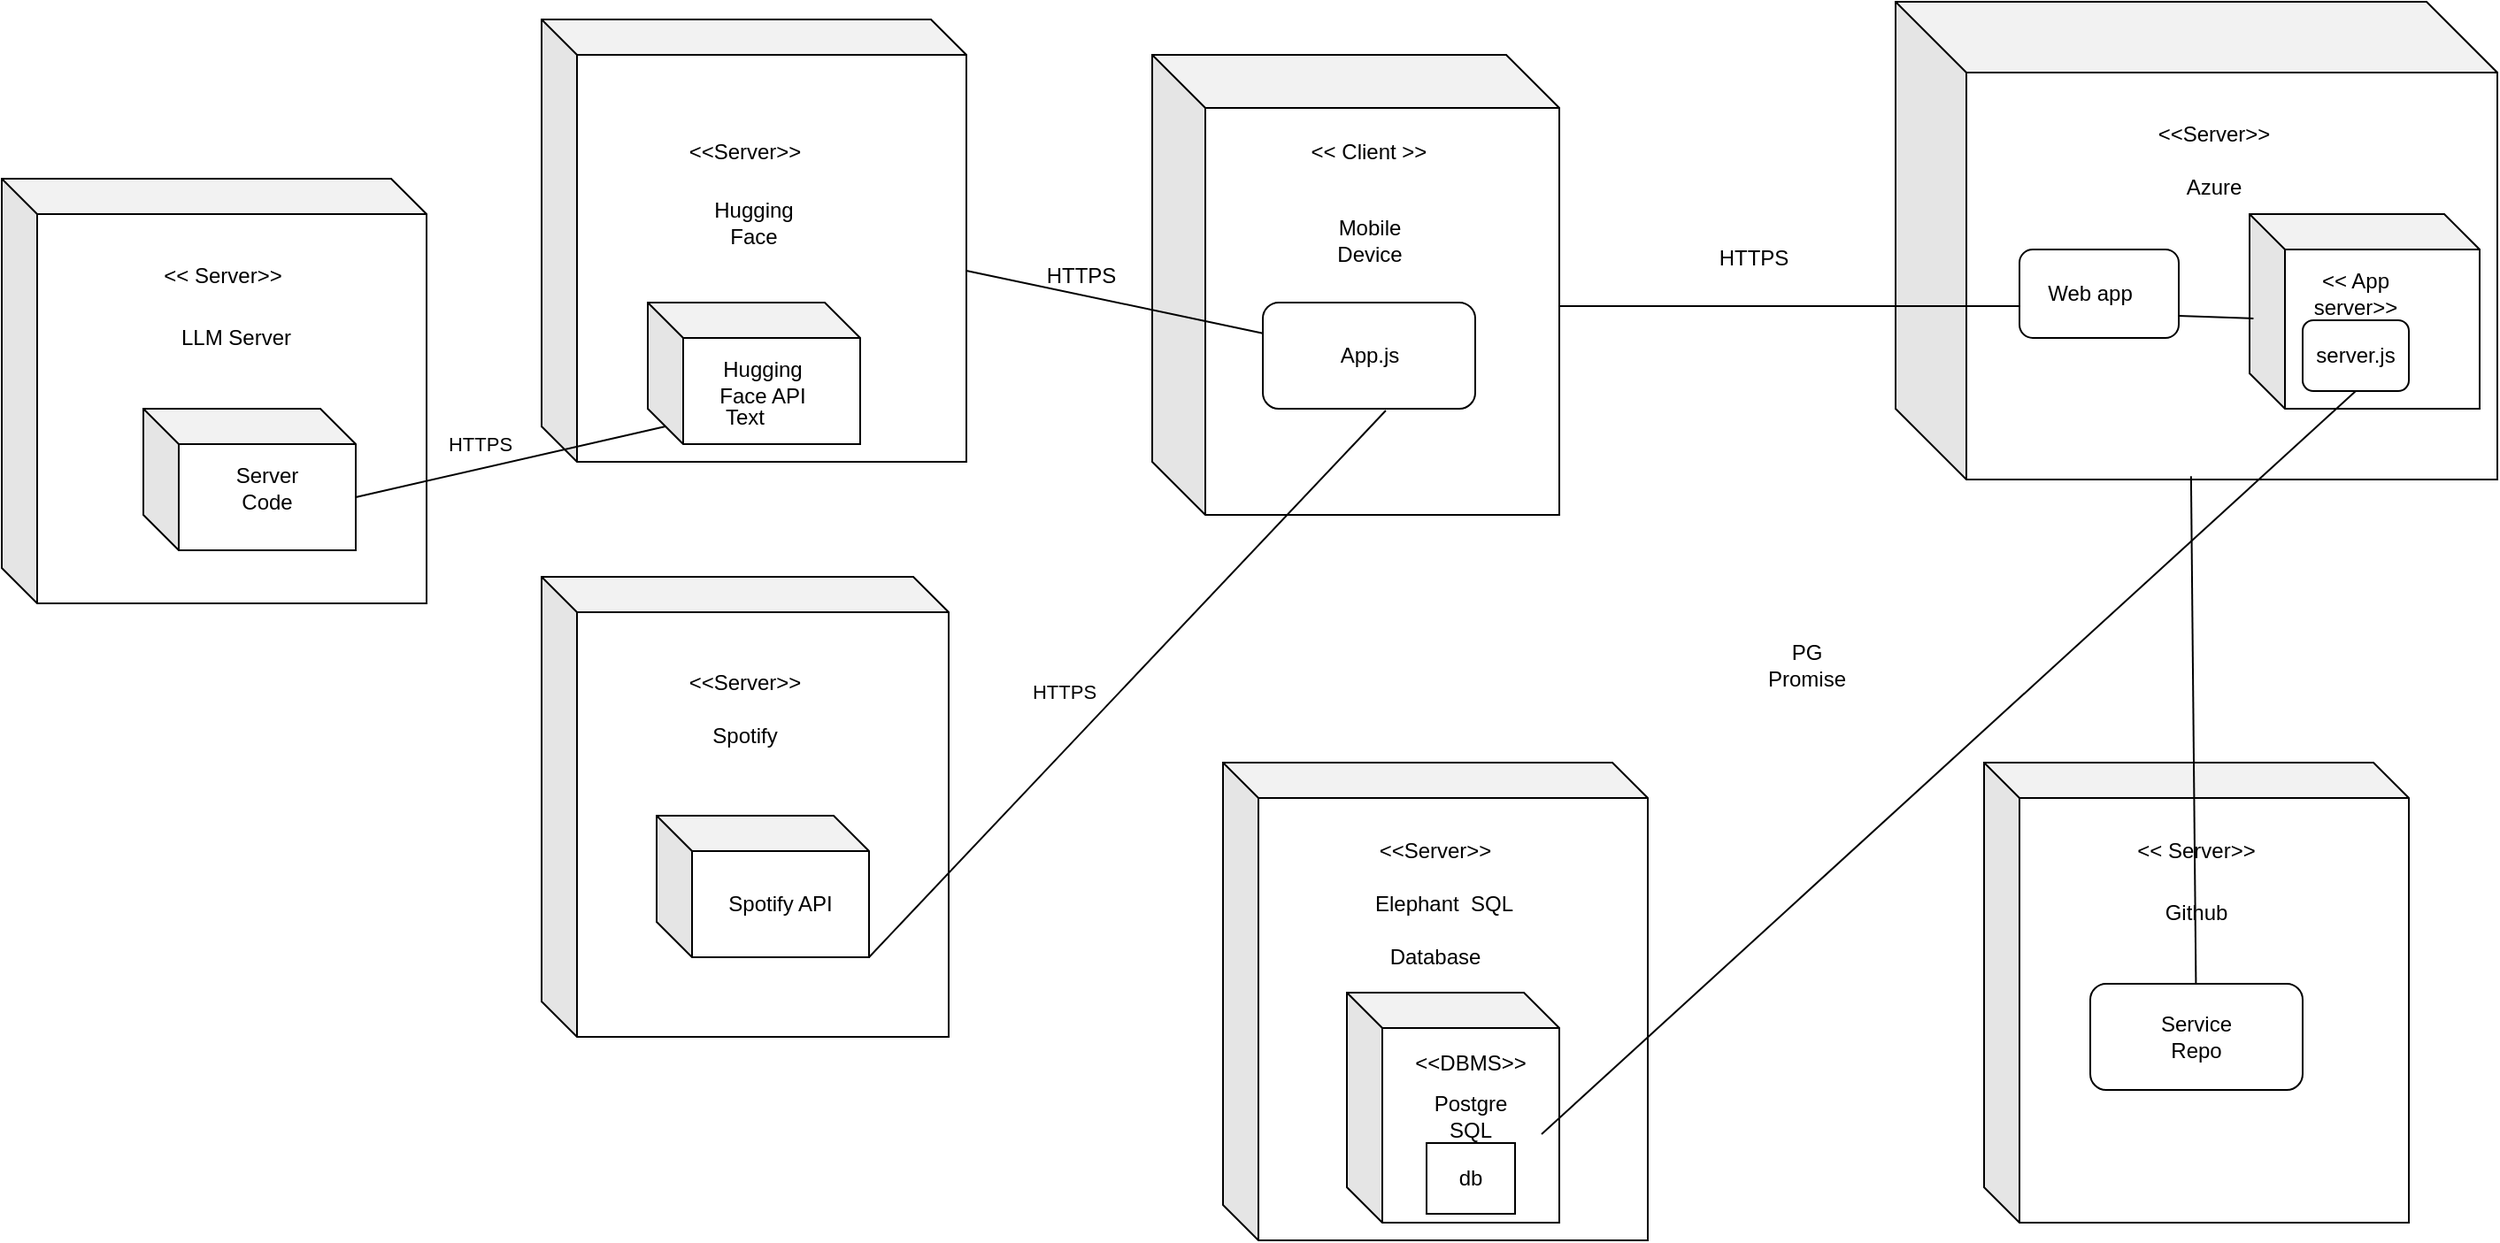 <mxfile version="22.1.8" type="device">
  <diagram name="Page-1" id="-RxryTaw2pR8h29_i7Bc">
    <mxGraphModel dx="2618" dy="1132" grid="1" gridSize="10" guides="1" tooltips="1" connect="1" arrows="1" fold="1" page="1" pageScale="1" pageWidth="850" pageHeight="1100" math="0" shadow="0">
      <root>
        <mxCell id="0" />
        <mxCell id="1" parent="0" />
        <mxCell id="kcXfaE-dkaj5RGywXrMK-2" value="" style="shape=cube;whiteSpace=wrap;html=1;boundedLbl=1;backgroundOutline=1;darkOpacity=0.05;darkOpacity2=0.1;size=30;" parent="1" vertex="1">
          <mxGeometry x="40" y="100" width="230" height="260" as="geometry" />
        </mxCell>
        <mxCell id="kcXfaE-dkaj5RGywXrMK-3" value="" style="shape=cube;whiteSpace=wrap;html=1;boundedLbl=1;backgroundOutline=1;darkOpacity=0.05;darkOpacity2=0.1;size=40;" parent="1" vertex="1">
          <mxGeometry x="460" y="70" width="340" height="270" as="geometry" />
        </mxCell>
        <mxCell id="kcXfaE-dkaj5RGywXrMK-5" value="" style="shape=cube;whiteSpace=wrap;html=1;boundedLbl=1;backgroundOutline=1;darkOpacity=0.05;darkOpacity2=0.1;" parent="1" vertex="1">
          <mxGeometry x="80" y="500" width="240" height="270" as="geometry" />
        </mxCell>
        <mxCell id="kcXfaE-dkaj5RGywXrMK-7" value="&amp;lt;&amp;lt; Client &amp;gt;&amp;gt;" style="text;html=1;strokeColor=none;fillColor=none;align=center;verticalAlign=middle;whiteSpace=wrap;rounded=0;" parent="1" vertex="1">
          <mxGeometry x="125" y="140" width="75" height="30" as="geometry" />
        </mxCell>
        <mxCell id="kcXfaE-dkaj5RGywXrMK-8" value="Mobile Device" style="text;html=1;strokeColor=none;fillColor=none;align=center;verticalAlign=middle;whiteSpace=wrap;rounded=0;" parent="1" vertex="1">
          <mxGeometry x="132.5" y="190" width="60" height="30" as="geometry" />
        </mxCell>
        <mxCell id="kcXfaE-dkaj5RGywXrMK-9" value="Text" style="text;html=1;strokeColor=none;fillColor=none;align=center;verticalAlign=middle;whiteSpace=wrap;rounded=0;" parent="1" vertex="1">
          <mxGeometry x="132.5" y="255" width="60" height="30" as="geometry" />
        </mxCell>
        <mxCell id="kcXfaE-dkaj5RGywXrMK-10" value="App.js" style="rounded=1;whiteSpace=wrap;html=1;" parent="1" vertex="1">
          <mxGeometry x="102.5" y="240" width="120" height="60" as="geometry" />
        </mxCell>
        <mxCell id="kcXfaE-dkaj5RGywXrMK-11" value="&amp;lt;&amp;lt;Server&amp;gt;&amp;gt;" style="text;html=1;strokeColor=none;fillColor=none;align=center;verticalAlign=middle;whiteSpace=wrap;rounded=0;" parent="1" vertex="1">
          <mxGeometry x="610" y="130" width="60" height="30" as="geometry" />
        </mxCell>
        <mxCell id="kcXfaE-dkaj5RGywXrMK-14" value="&amp;lt;&amp;lt;Server&amp;gt;&amp;gt;" style="text;html=1;strokeColor=none;fillColor=none;align=center;verticalAlign=middle;whiteSpace=wrap;rounded=0;" parent="1" vertex="1">
          <mxGeometry x="170" y="535" width="60" height="30" as="geometry" />
        </mxCell>
        <mxCell id="kcXfaE-dkaj5RGywXrMK-15" value="Elephant &amp;nbsp;SQL" style="text;html=1;strokeColor=none;fillColor=none;align=center;verticalAlign=middle;whiteSpace=wrap;rounded=0;" parent="1" vertex="1">
          <mxGeometry x="150" y="565" width="110" height="30" as="geometry" />
        </mxCell>
        <mxCell id="kcXfaE-dkaj5RGywXrMK-16" value="" style="shape=cube;whiteSpace=wrap;html=1;boundedLbl=1;backgroundOutline=1;darkOpacity=0.05;darkOpacity2=0.1;" parent="1" vertex="1">
          <mxGeometry x="150" y="630" width="120" height="130" as="geometry" />
        </mxCell>
        <mxCell id="kcXfaE-dkaj5RGywXrMK-17" value="Postgre SQL" style="text;html=1;strokeColor=none;fillColor=none;align=center;verticalAlign=middle;whiteSpace=wrap;rounded=0;" parent="1" vertex="1">
          <mxGeometry x="190" y="685" width="60" height="30" as="geometry" />
        </mxCell>
        <mxCell id="kcXfaE-dkaj5RGywXrMK-19" value="" style="endArrow=none;html=1;rounded=0;entryX=0.083;entryY=0.275;entryDx=0;entryDy=0;entryPerimeter=0;" parent="1" edge="1">
          <mxGeometry width="50" height="50" relative="1" as="geometry">
            <mxPoint x="270" y="242" as="sourcePoint" />
            <mxPoint x="579.96" y="242" as="targetPoint" />
          </mxGeometry>
        </mxCell>
        <mxCell id="_cEfNtjWs9ws8Yt1ESfz-1" value="Text" style="edgeLabel;html=1;align=center;verticalAlign=middle;resizable=0;points=[];" vertex="1" connectable="0" parent="kcXfaE-dkaj5RGywXrMK-19">
          <mxGeometry x="0.245" y="1" relative="1" as="geometry">
            <mxPoint x="-613" y="-26" as="offset" />
          </mxGeometry>
        </mxCell>
        <mxCell id="kcXfaE-dkaj5RGywXrMK-21" value="HTTPS" style="text;html=1;strokeColor=none;fillColor=none;align=center;verticalAlign=middle;whiteSpace=wrap;rounded=0;" parent="1" vertex="1">
          <mxGeometry x="350" y="200" width="60" height="30" as="geometry" />
        </mxCell>
        <mxCell id="kcXfaE-dkaj5RGywXrMK-22" value="PG Promise" style="text;html=1;strokeColor=none;fillColor=none;align=center;verticalAlign=middle;whiteSpace=wrap;rounded=0;" parent="1" vertex="1">
          <mxGeometry x="380" y="430" width="60" height="30" as="geometry" />
        </mxCell>
        <mxCell id="kcXfaE-dkaj5RGywXrMK-23" value="Azure" style="text;html=1;strokeColor=none;fillColor=none;align=center;verticalAlign=middle;whiteSpace=wrap;rounded=0;" parent="1" vertex="1">
          <mxGeometry x="610" y="160" width="60" height="30" as="geometry" />
        </mxCell>
        <mxCell id="kcXfaE-dkaj5RGywXrMK-24" value="Database" style="text;html=1;strokeColor=none;fillColor=none;align=center;verticalAlign=middle;whiteSpace=wrap;rounded=0;" parent="1" vertex="1">
          <mxGeometry x="170" y="595" width="60" height="30" as="geometry" />
        </mxCell>
        <mxCell id="kcXfaE-dkaj5RGywXrMK-25" value="" style="shape=cube;whiteSpace=wrap;html=1;boundedLbl=1;backgroundOutline=1;darkOpacity=0.05;darkOpacity2=0.1;" parent="1" vertex="1">
          <mxGeometry x="510" y="500" width="240" height="260" as="geometry" />
        </mxCell>
        <mxCell id="kcXfaE-dkaj5RGywXrMK-26" value="&amp;lt;&amp;lt; Server&amp;gt;&amp;gt;" style="text;html=1;strokeColor=none;fillColor=none;align=center;verticalAlign=middle;whiteSpace=wrap;rounded=0;" parent="1" vertex="1">
          <mxGeometry x="590" y="535" width="80" height="30" as="geometry" />
        </mxCell>
        <mxCell id="kcXfaE-dkaj5RGywXrMK-27" value="Github" style="text;html=1;strokeColor=none;fillColor=none;align=center;verticalAlign=middle;whiteSpace=wrap;rounded=0;" parent="1" vertex="1">
          <mxGeometry x="600" y="570" width="60" height="30" as="geometry" />
        </mxCell>
        <mxCell id="kcXfaE-dkaj5RGywXrMK-28" value="" style="rounded=1;whiteSpace=wrap;html=1;" parent="1" vertex="1">
          <mxGeometry x="570" y="625" width="120" height="60" as="geometry" />
        </mxCell>
        <mxCell id="kcXfaE-dkaj5RGywXrMK-29" value="Service Repo" style="text;html=1;strokeColor=none;fillColor=none;align=center;verticalAlign=middle;whiteSpace=wrap;rounded=0;" parent="1" vertex="1">
          <mxGeometry x="600" y="640" width="60" height="30" as="geometry" />
        </mxCell>
        <mxCell id="kcXfaE-dkaj5RGywXrMK-30" value="" style="endArrow=none;html=1;rounded=0;entryX=0.491;entryY=0.993;entryDx=0;entryDy=0;entryPerimeter=0;" parent="1" source="kcXfaE-dkaj5RGywXrMK-28" target="kcXfaE-dkaj5RGywXrMK-3" edge="1">
          <mxGeometry width="50" height="50" relative="1" as="geometry">
            <mxPoint x="340" y="550" as="sourcePoint" />
            <mxPoint x="390" y="500" as="targetPoint" />
          </mxGeometry>
        </mxCell>
        <mxCell id="kcXfaE-dkaj5RGywXrMK-31" value="" style="rounded=1;whiteSpace=wrap;html=1;" parent="1" vertex="1">
          <mxGeometry x="530" y="210" width="90" height="50" as="geometry" />
        </mxCell>
        <mxCell id="kcXfaE-dkaj5RGywXrMK-32" value="Web app" style="text;html=1;strokeColor=none;fillColor=none;align=center;verticalAlign=middle;whiteSpace=wrap;rounded=0;" parent="1" vertex="1">
          <mxGeometry x="540" y="220" width="60" height="30" as="geometry" />
        </mxCell>
        <mxCell id="kcXfaE-dkaj5RGywXrMK-36" value="" style="shape=cube;whiteSpace=wrap;html=1;boundedLbl=1;backgroundOutline=1;darkOpacity=0.05;darkOpacity2=0.1;" parent="1" vertex="1">
          <mxGeometry x="660" y="190" width="130" height="110" as="geometry" />
        </mxCell>
        <mxCell id="kcXfaE-dkaj5RGywXrMK-37" value="&amp;lt;&amp;lt; App server&amp;gt;&amp;gt;" style="text;html=1;strokeColor=none;fillColor=none;align=center;verticalAlign=middle;whiteSpace=wrap;rounded=0;" parent="1" vertex="1">
          <mxGeometry x="680" y="220" width="80" height="30" as="geometry" />
        </mxCell>
        <mxCell id="kcXfaE-dkaj5RGywXrMK-38" value="" style="rounded=1;whiteSpace=wrap;html=1;" parent="1" vertex="1">
          <mxGeometry x="690" y="250" width="60" height="40" as="geometry" />
        </mxCell>
        <mxCell id="kcXfaE-dkaj5RGywXrMK-39" value="server.js" style="text;html=1;strokeColor=none;fillColor=none;align=center;verticalAlign=middle;whiteSpace=wrap;rounded=0;" parent="1" vertex="1">
          <mxGeometry x="690" y="260" width="60" height="20" as="geometry" />
        </mxCell>
        <mxCell id="kcXfaE-dkaj5RGywXrMK-42" style="edgeStyle=orthogonalEdgeStyle;rounded=0;orthogonalLoop=1;jettySize=auto;html=1;exitX=0.5;exitY=1;exitDx=0;exitDy=0;" parent="1" source="kcXfaE-dkaj5RGywXrMK-41" target="kcXfaE-dkaj5RGywXrMK-17" edge="1">
          <mxGeometry relative="1" as="geometry">
            <Array as="points">
              <mxPoint x="210" y="700" />
              <mxPoint x="210" y="700" />
            </Array>
          </mxGeometry>
        </mxCell>
        <mxCell id="kcXfaE-dkaj5RGywXrMK-41" value="&amp;lt;&amp;lt;DBMS&amp;gt;&amp;gt;" style="text;html=1;strokeColor=none;fillColor=none;align=center;verticalAlign=middle;whiteSpace=wrap;rounded=0;" parent="1" vertex="1">
          <mxGeometry x="190" y="655" width="60" height="30" as="geometry" />
        </mxCell>
        <mxCell id="kcXfaE-dkaj5RGywXrMK-43" value="" style="rounded=0;whiteSpace=wrap;html=1;" parent="1" vertex="1">
          <mxGeometry x="195" y="715" width="50" height="40" as="geometry" />
        </mxCell>
        <mxCell id="kcXfaE-dkaj5RGywXrMK-44" value="db" style="text;html=1;strokeColor=none;fillColor=none;align=center;verticalAlign=middle;whiteSpace=wrap;rounded=0;" parent="1" vertex="1">
          <mxGeometry x="190" y="720" width="60" height="30" as="geometry" />
        </mxCell>
        <mxCell id="kcXfaE-dkaj5RGywXrMK-46" value="" style="endArrow=none;html=1;rounded=0;entryX=0.017;entryY=0.536;entryDx=0;entryDy=0;entryPerimeter=0;exitX=1;exitY=0.75;exitDx=0;exitDy=0;" parent="1" source="kcXfaE-dkaj5RGywXrMK-31" target="kcXfaE-dkaj5RGywXrMK-36" edge="1">
          <mxGeometry width="50" height="50" relative="1" as="geometry">
            <mxPoint x="400" y="370" as="sourcePoint" />
            <mxPoint x="450" y="320" as="targetPoint" />
          </mxGeometry>
        </mxCell>
        <mxCell id="kcXfaE-dkaj5RGywXrMK-53" value="" style="endArrow=none;html=1;rounded=0;entryX=0.5;entryY=1;entryDx=0;entryDy=0;" parent="1" target="kcXfaE-dkaj5RGywXrMK-38" edge="1">
          <mxGeometry width="50" height="50" relative="1" as="geometry">
            <mxPoint x="260" y="710" as="sourcePoint" />
            <mxPoint x="450" y="470" as="targetPoint" />
          </mxGeometry>
        </mxCell>
        <mxCell id="_cEfNtjWs9ws8Yt1ESfz-2" value="" style="shape=cube;whiteSpace=wrap;html=1;boundedLbl=1;backgroundOutline=1;darkOpacity=0.05;darkOpacity2=0.1;" vertex="1" parent="1">
          <mxGeometry x="-305" y="395" width="230" height="260" as="geometry" />
        </mxCell>
        <mxCell id="_cEfNtjWs9ws8Yt1ESfz-5" value="&amp;lt;&amp;lt;Server&amp;gt;&amp;gt;" style="text;html=1;strokeColor=none;fillColor=none;align=center;verticalAlign=middle;whiteSpace=wrap;rounded=0;" vertex="1" parent="1">
          <mxGeometry x="-220" y="440" width="60" height="30" as="geometry" />
        </mxCell>
        <mxCell id="_cEfNtjWs9ws8Yt1ESfz-6" value="Spotify" style="text;html=1;strokeColor=none;fillColor=none;align=center;verticalAlign=middle;whiteSpace=wrap;rounded=0;" vertex="1" parent="1">
          <mxGeometry x="-220" y="470" width="60" height="30" as="geometry" />
        </mxCell>
        <mxCell id="_cEfNtjWs9ws8Yt1ESfz-8" value="Spotify API" style="shape=cube;whiteSpace=wrap;html=1;boundedLbl=1;backgroundOutline=1;darkOpacity=0.05;darkOpacity2=0.1;" vertex="1" parent="1">
          <mxGeometry x="-240" y="530" width="120" height="80" as="geometry" />
        </mxCell>
        <mxCell id="_cEfNtjWs9ws8Yt1ESfz-9" value="HTTPS" style="text;html=1;strokeColor=none;fillColor=none;align=center;verticalAlign=middle;whiteSpace=wrap;rounded=0;" vertex="1" parent="1">
          <mxGeometry x="-30" y="210" width="60" height="30" as="geometry" />
        </mxCell>
        <mxCell id="_cEfNtjWs9ws8Yt1ESfz-10" value="" style="shape=cube;whiteSpace=wrap;html=1;boundedLbl=1;backgroundOutline=1;darkOpacity=0.05;darkOpacity2=0.1;" vertex="1" parent="1">
          <mxGeometry x="-305" y="80" width="240" height="250" as="geometry" />
        </mxCell>
        <mxCell id="_cEfNtjWs9ws8Yt1ESfz-13" value="" style="endArrow=none;html=1;rounded=0;exitX=1;exitY=0.568;exitDx=0;exitDy=0;exitPerimeter=0;" edge="1" parent="1" source="_cEfNtjWs9ws8Yt1ESfz-10" target="kcXfaE-dkaj5RGywXrMK-10">
          <mxGeometry width="50" height="50" relative="1" as="geometry">
            <mxPoint x="-20" y="220" as="sourcePoint" />
            <mxPoint x="289.96" y="220" as="targetPoint" />
          </mxGeometry>
        </mxCell>
        <mxCell id="_cEfNtjWs9ws8Yt1ESfz-16" value="&amp;lt;&amp;lt;Server&amp;gt;&amp;gt;" style="text;html=1;strokeColor=none;fillColor=none;align=center;verticalAlign=middle;whiteSpace=wrap;rounded=0;" vertex="1" parent="1">
          <mxGeometry x="-220" y="140" width="60" height="30" as="geometry" />
        </mxCell>
        <mxCell id="_cEfNtjWs9ws8Yt1ESfz-17" value="Hugging Face" style="text;html=1;strokeColor=none;fillColor=none;align=center;verticalAlign=middle;whiteSpace=wrap;rounded=0;" vertex="1" parent="1">
          <mxGeometry x="-215" y="180" width="60" height="30" as="geometry" />
        </mxCell>
        <mxCell id="_cEfNtjWs9ws8Yt1ESfz-18" value="" style="shape=cube;whiteSpace=wrap;html=1;boundedLbl=1;backgroundOutline=1;darkOpacity=0.05;darkOpacity2=0.1;" vertex="1" parent="1">
          <mxGeometry x="-245" y="240" width="120" height="80" as="geometry" />
        </mxCell>
        <mxCell id="_cEfNtjWs9ws8Yt1ESfz-19" value="Hugging Face API" style="text;html=1;strokeColor=none;fillColor=none;align=center;verticalAlign=middle;whiteSpace=wrap;rounded=0;" vertex="1" parent="1">
          <mxGeometry x="-210" y="270" width="60" height="30" as="geometry" />
        </mxCell>
        <mxCell id="_cEfNtjWs9ws8Yt1ESfz-20" value="" style="shape=cube;whiteSpace=wrap;html=1;boundedLbl=1;backgroundOutline=1;darkOpacity=0.05;darkOpacity2=0.1;" vertex="1" parent="1">
          <mxGeometry x="-610" y="170" width="240" height="240" as="geometry" />
        </mxCell>
        <mxCell id="_cEfNtjWs9ws8Yt1ESfz-21" value="&amp;lt;&amp;lt; Server&amp;gt;&amp;gt;" style="text;html=1;strokeColor=none;fillColor=none;align=center;verticalAlign=middle;whiteSpace=wrap;rounded=0;" vertex="1" parent="1">
          <mxGeometry x="-520" y="210" width="70" height="30" as="geometry" />
        </mxCell>
        <mxCell id="_cEfNtjWs9ws8Yt1ESfz-22" value="Text" style="text;html=1;strokeColor=none;fillColor=none;align=center;verticalAlign=middle;whiteSpace=wrap;rounded=0;" vertex="1" parent="1">
          <mxGeometry x="-220" y="290" width="60" height="30" as="geometry" />
        </mxCell>
        <mxCell id="_cEfNtjWs9ws8Yt1ESfz-23" value="LLM Server" style="text;html=1;strokeColor=none;fillColor=none;align=center;verticalAlign=middle;whiteSpace=wrap;rounded=0;" vertex="1" parent="1">
          <mxGeometry x="-525" y="245" width="95" height="30" as="geometry" />
        </mxCell>
        <mxCell id="_cEfNtjWs9ws8Yt1ESfz-24" value="" style="shape=cube;whiteSpace=wrap;html=1;boundedLbl=1;backgroundOutline=1;darkOpacity=0.05;darkOpacity2=0.1;" vertex="1" parent="1">
          <mxGeometry x="-530" y="300" width="120" height="80" as="geometry" />
        </mxCell>
        <mxCell id="_cEfNtjWs9ws8Yt1ESfz-25" value="Server Code" style="text;html=1;strokeColor=none;fillColor=none;align=center;verticalAlign=middle;whiteSpace=wrap;rounded=0;" vertex="1" parent="1">
          <mxGeometry x="-490" y="330" width="60" height="30" as="geometry" />
        </mxCell>
        <mxCell id="_cEfNtjWs9ws8Yt1ESfz-26" value="" style="endArrow=none;html=1;rounded=0;entryX=0;entryY=0;entryDx=10;entryDy=70;entryPerimeter=0;exitX=0;exitY=0;exitDx=120;exitDy=50;exitPerimeter=0;" edge="1" parent="1" source="_cEfNtjWs9ws8Yt1ESfz-24" target="_cEfNtjWs9ws8Yt1ESfz-18">
          <mxGeometry width="50" height="50" relative="1" as="geometry">
            <mxPoint x="-330" y="344.5" as="sourcePoint" />
            <mxPoint x="-10.04" y="344.5" as="targetPoint" />
          </mxGeometry>
        </mxCell>
        <mxCell id="_cEfNtjWs9ws8Yt1ESfz-27" value="HTTPS" style="edgeLabel;html=1;align=center;verticalAlign=middle;resizable=0;points=[];" vertex="1" connectable="0" parent="_cEfNtjWs9ws8Yt1ESfz-26">
          <mxGeometry x="0.245" y="1" relative="1" as="geometry">
            <mxPoint x="-39" y="-4" as="offset" />
          </mxGeometry>
        </mxCell>
        <mxCell id="_cEfNtjWs9ws8Yt1ESfz-28" value="" style="endArrow=none;html=1;rounded=0;exitX=1;exitY=1;exitDx=0;exitDy=0;exitPerimeter=0;entryX=0.579;entryY=1.017;entryDx=0;entryDy=0;entryPerimeter=0;" edge="1" parent="1" source="_cEfNtjWs9ws8Yt1ESfz-8" target="kcXfaE-dkaj5RGywXrMK-10">
          <mxGeometry width="50" height="50" relative="1" as="geometry">
            <mxPoint x="20" y="420" as="sourcePoint" />
            <mxPoint x="330" y="420" as="targetPoint" />
          </mxGeometry>
        </mxCell>
        <mxCell id="_cEfNtjWs9ws8Yt1ESfz-29" value="HTTPS" style="edgeLabel;html=1;align=center;verticalAlign=middle;resizable=0;points=[];" vertex="1" connectable="0" parent="_cEfNtjWs9ws8Yt1ESfz-28">
          <mxGeometry x="0.245" y="1" relative="1" as="geometry">
            <mxPoint x="-71" y="43" as="offset" />
          </mxGeometry>
        </mxCell>
      </root>
    </mxGraphModel>
  </diagram>
</mxfile>
